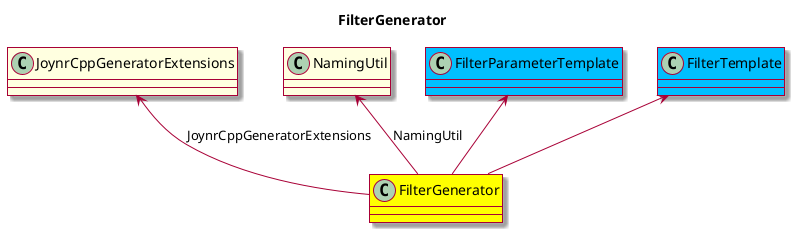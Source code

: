 @startuml FilterGenerator

skin rose

title FilterGenerator

class FilterGenerator #Yellow

class JoynrCppGeneratorExtensions #LightYellow
class NamingUtil #LightYellow

class FilterParameterTemplate #DeepSkyBlue
class FilterTemplate #DeepSkyBlue

JoynrCppGeneratorExtensions <-- FilterGenerator : JoynrCppGeneratorExtensions
NamingUtil <-- FilterGenerator : NamingUtil

FilterParameterTemplate <-- FilterGenerator
FilterTemplate <-- FilterGenerator

@enduml
